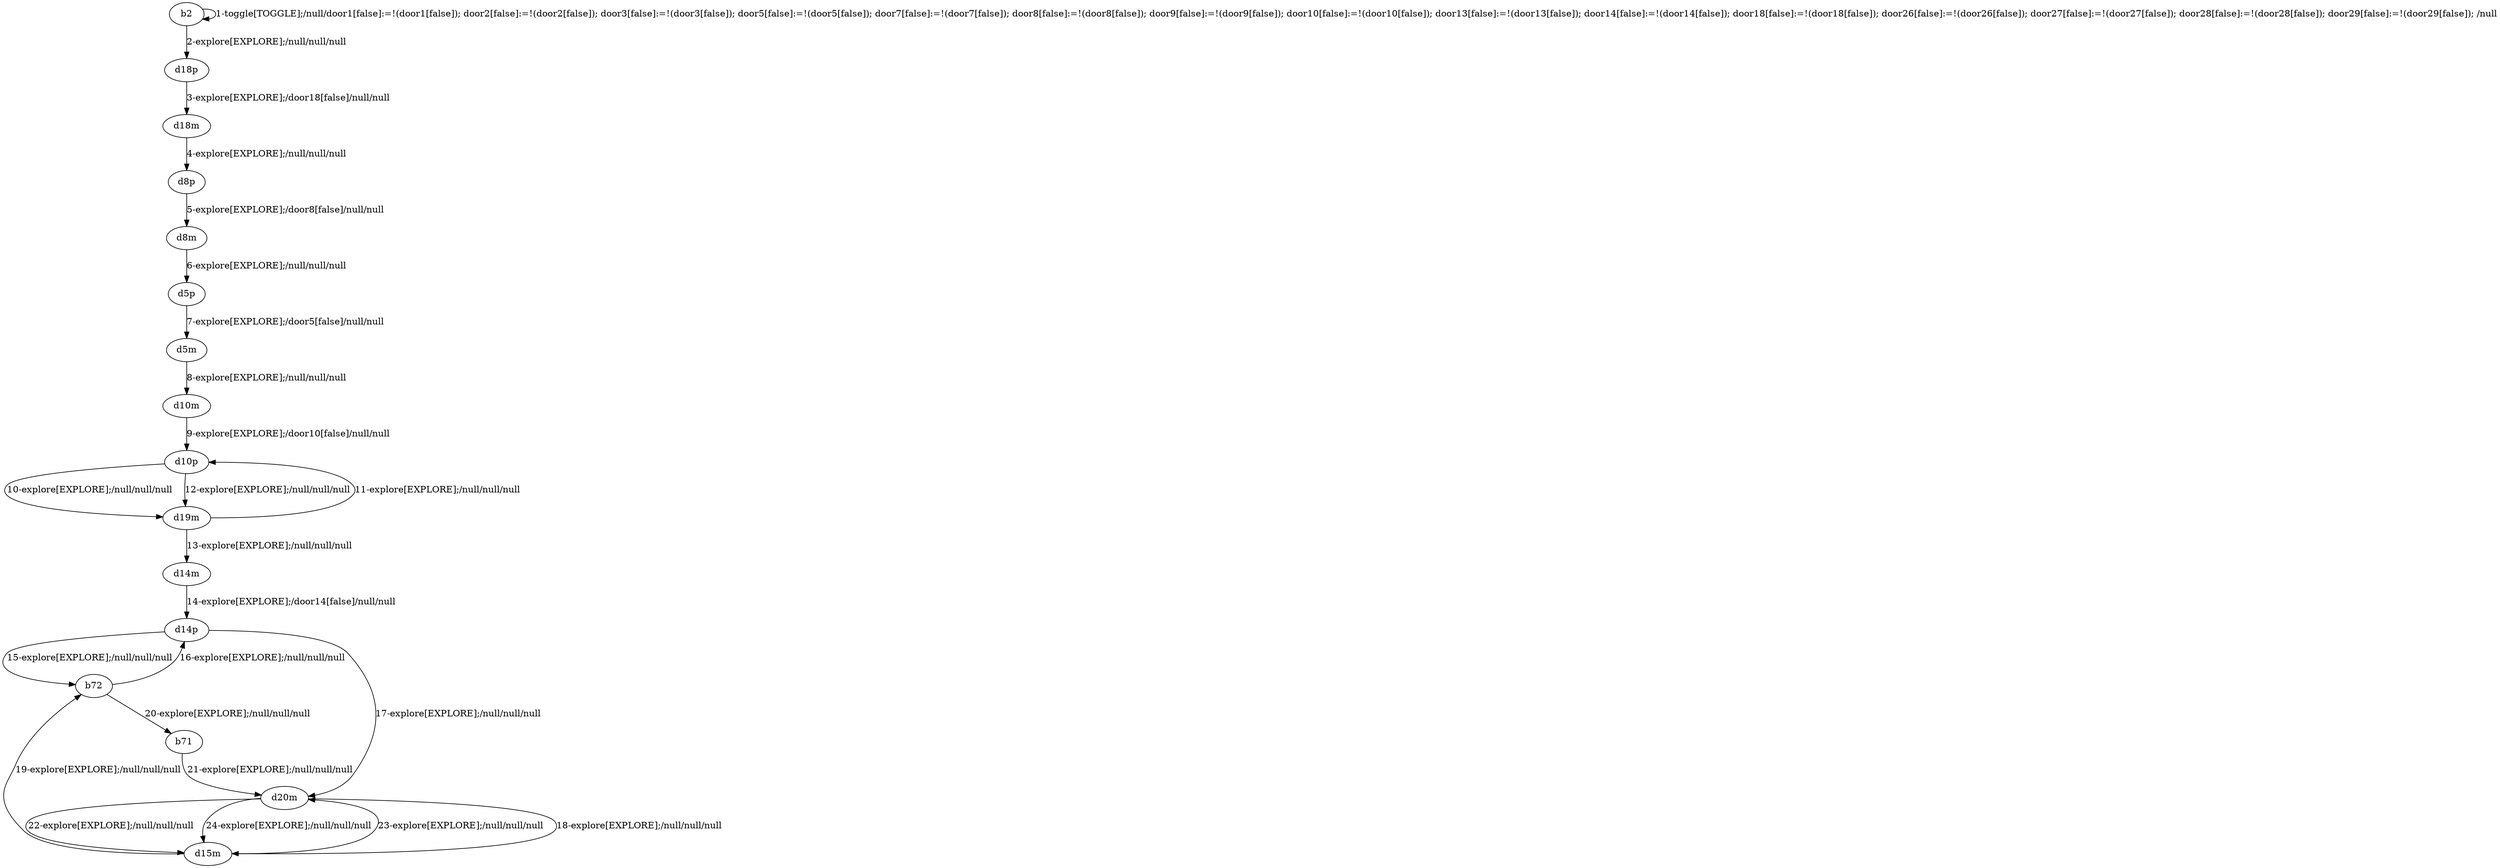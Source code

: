 # Total number of goals covered by this test: 4
# b72 --> b71
# d14p --> b72
# b72 --> d14p
# b71 --> d20m

digraph g {
"b2" -> "b2" [label = "1-toggle[TOGGLE];/null/door1[false]:=!(door1[false]); door2[false]:=!(door2[false]); door3[false]:=!(door3[false]); door5[false]:=!(door5[false]); door7[false]:=!(door7[false]); door8[false]:=!(door8[false]); door9[false]:=!(door9[false]); door10[false]:=!(door10[false]); door13[false]:=!(door13[false]); door14[false]:=!(door14[false]); door18[false]:=!(door18[false]); door26[false]:=!(door26[false]); door27[false]:=!(door27[false]); door28[false]:=!(door28[false]); door29[false]:=!(door29[false]); /null"];
"b2" -> "d18p" [label = "2-explore[EXPLORE];/null/null/null"];
"d18p" -> "d18m" [label = "3-explore[EXPLORE];/door18[false]/null/null"];
"d18m" -> "d8p" [label = "4-explore[EXPLORE];/null/null/null"];
"d8p" -> "d8m" [label = "5-explore[EXPLORE];/door8[false]/null/null"];
"d8m" -> "d5p" [label = "6-explore[EXPLORE];/null/null/null"];
"d5p" -> "d5m" [label = "7-explore[EXPLORE];/door5[false]/null/null"];
"d5m" -> "d10m" [label = "8-explore[EXPLORE];/null/null/null"];
"d10m" -> "d10p" [label = "9-explore[EXPLORE];/door10[false]/null/null"];
"d10p" -> "d19m" [label = "10-explore[EXPLORE];/null/null/null"];
"d19m" -> "d10p" [label = "11-explore[EXPLORE];/null/null/null"];
"d10p" -> "d19m" [label = "12-explore[EXPLORE];/null/null/null"];
"d19m" -> "d14m" [label = "13-explore[EXPLORE];/null/null/null"];
"d14m" -> "d14p" [label = "14-explore[EXPLORE];/door14[false]/null/null"];
"d14p" -> "b72" [label = "15-explore[EXPLORE];/null/null/null"];
"b72" -> "d14p" [label = "16-explore[EXPLORE];/null/null/null"];
"d14p" -> "d20m" [label = "17-explore[EXPLORE];/null/null/null"];
"d20m" -> "d15m" [label = "18-explore[EXPLORE];/null/null/null"];
"d15m" -> "b72" [label = "19-explore[EXPLORE];/null/null/null"];
"b72" -> "b71" [label = "20-explore[EXPLORE];/null/null/null"];
"b71" -> "d20m" [label = "21-explore[EXPLORE];/null/null/null"];
"d20m" -> "d15m" [label = "22-explore[EXPLORE];/null/null/null"];
"d15m" -> "d20m" [label = "23-explore[EXPLORE];/null/null/null"];
"d20m" -> "d15m" [label = "24-explore[EXPLORE];/null/null/null"];
}